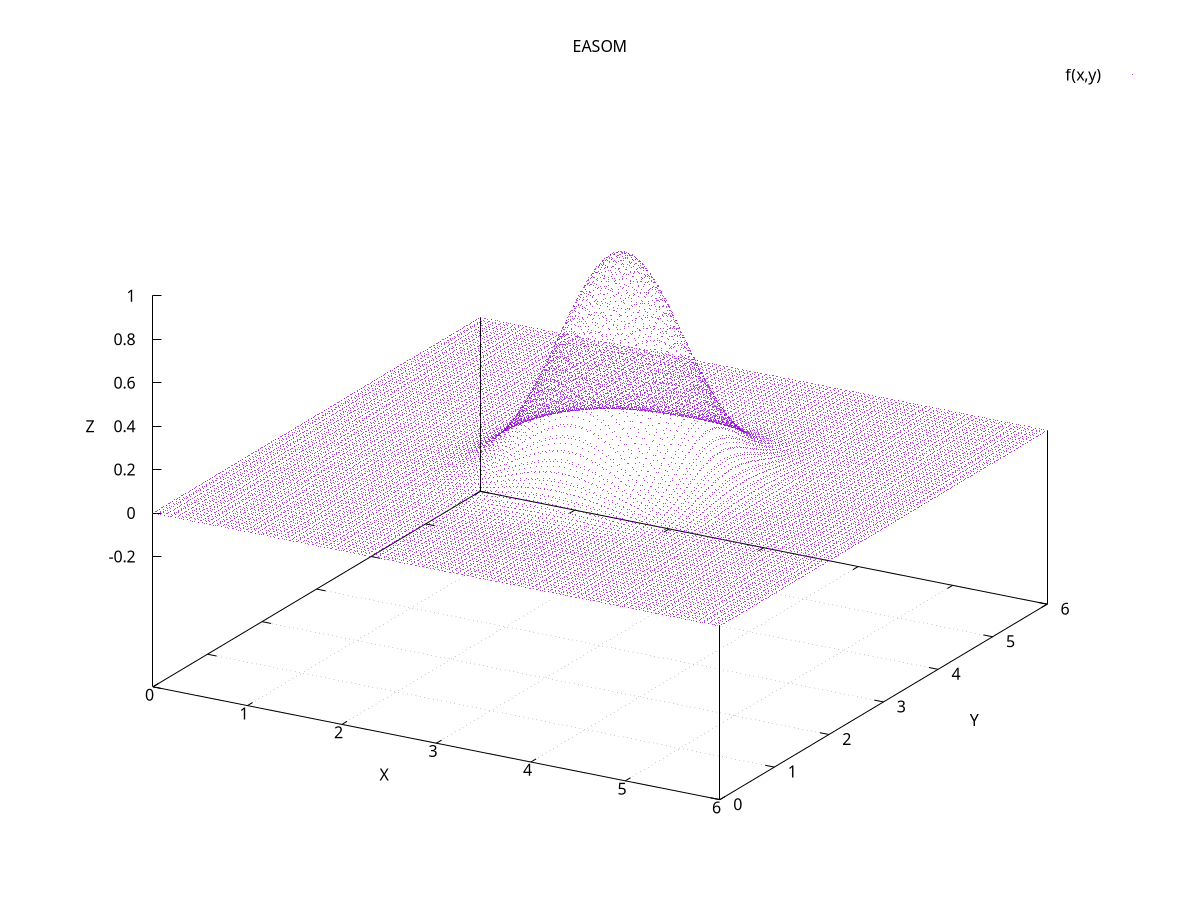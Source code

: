 #!/usr/bin/gnuplot -c
## set encoding iso_8859_15
set encoding utf
## set terminal qt persist
set grid
set style data point
set style function dots
set style line 1 lc 3 pt 7 ps 0.3
set boxwidth 1
set xtics
set ytics
set ztics

#
# EASOM
#
set xlabel  "X"
set ylabel  "Y"
set zlabel  "Z"
set title   "EASOM"
set terminal qt 0 title "EASOM"

set xrange [0:6]; set yrange [0:6]
set style function dots
set isosamples 150,150;

f(x,y) = cos(x) * cos(y) * exp(-(x - pi)**2 - (y - pi)**2)

splot f(x,y)

#
# Styblinski-Tang
#
set xlabel  "X"
set ylabel  "Y"
set zlabel  "Z"
set title   "Styblinski-Tang"
set terminal qt 1 title "Styblinski-Tang"

set xrange [-4:4]; set yrange [-4:4];
set style function dots
set isosamples 150,150;

f(x,y) = 80 + (x**4 - 16*(x**2) + 5*x + y**4 - 16*(y**2) + 5*y)/2

splot f(x,y)

#
# Função qualquer
#
set xlabel  "X"
set ylabel  "Y"
set zlabel  "Z"
set title   "Função qualquer"
set terminal qt 2 title "Função qualquer"

set xrange [-10000:10000]; set yrange [-10000:10000];
set style function dots
set isosamples 150,150;

f(x,y) = 10e5 * x**2 + y**2 - (x**2 + y**2)**2 + 10e-5 * (x**2 + y**2)**4

splot f(x,y)

pause -1

